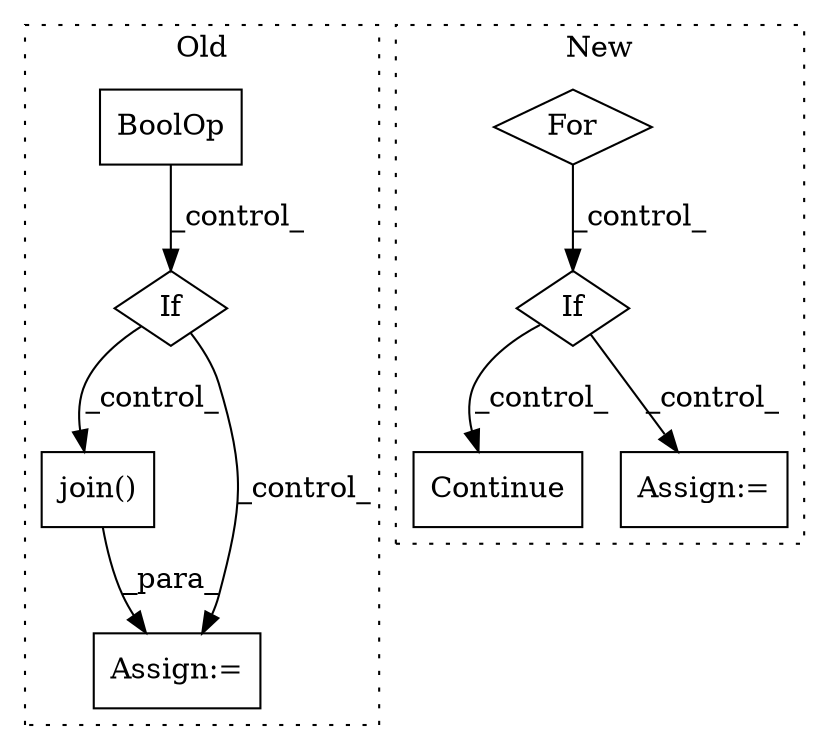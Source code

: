 digraph G {
subgraph cluster0 {
1 [label="join()" a="75" s="7485,7541" l="13,1" shape="box"];
6 [label="Assign:=" a="68" s="7482" l="3" shape="box"];
7 [label="If" a="96" s="7423" l="3" shape="diamond"];
8 [label="BoolOp" a="72" s="7150" l="53" shape="box"];
label = "Old";
style="dotted";
}
subgraph cluster1 {
2 [label="Continue" a="43" s="9545" l="8" shape="box"];
3 [label="If" a="96" s="9400" l="3" shape="diamond"];
4 [label="For" a="107" s="9248,9290" l="4,14" shape="diamond"];
5 [label="Assign:=" a="68" s="9707" l="3" shape="box"];
label = "New";
style="dotted";
}
1 -> 6 [label="_para_"];
3 -> 2 [label="_control_"];
3 -> 5 [label="_control_"];
4 -> 3 [label="_control_"];
7 -> 6 [label="_control_"];
7 -> 1 [label="_control_"];
8 -> 7 [label="_control_"];
}
